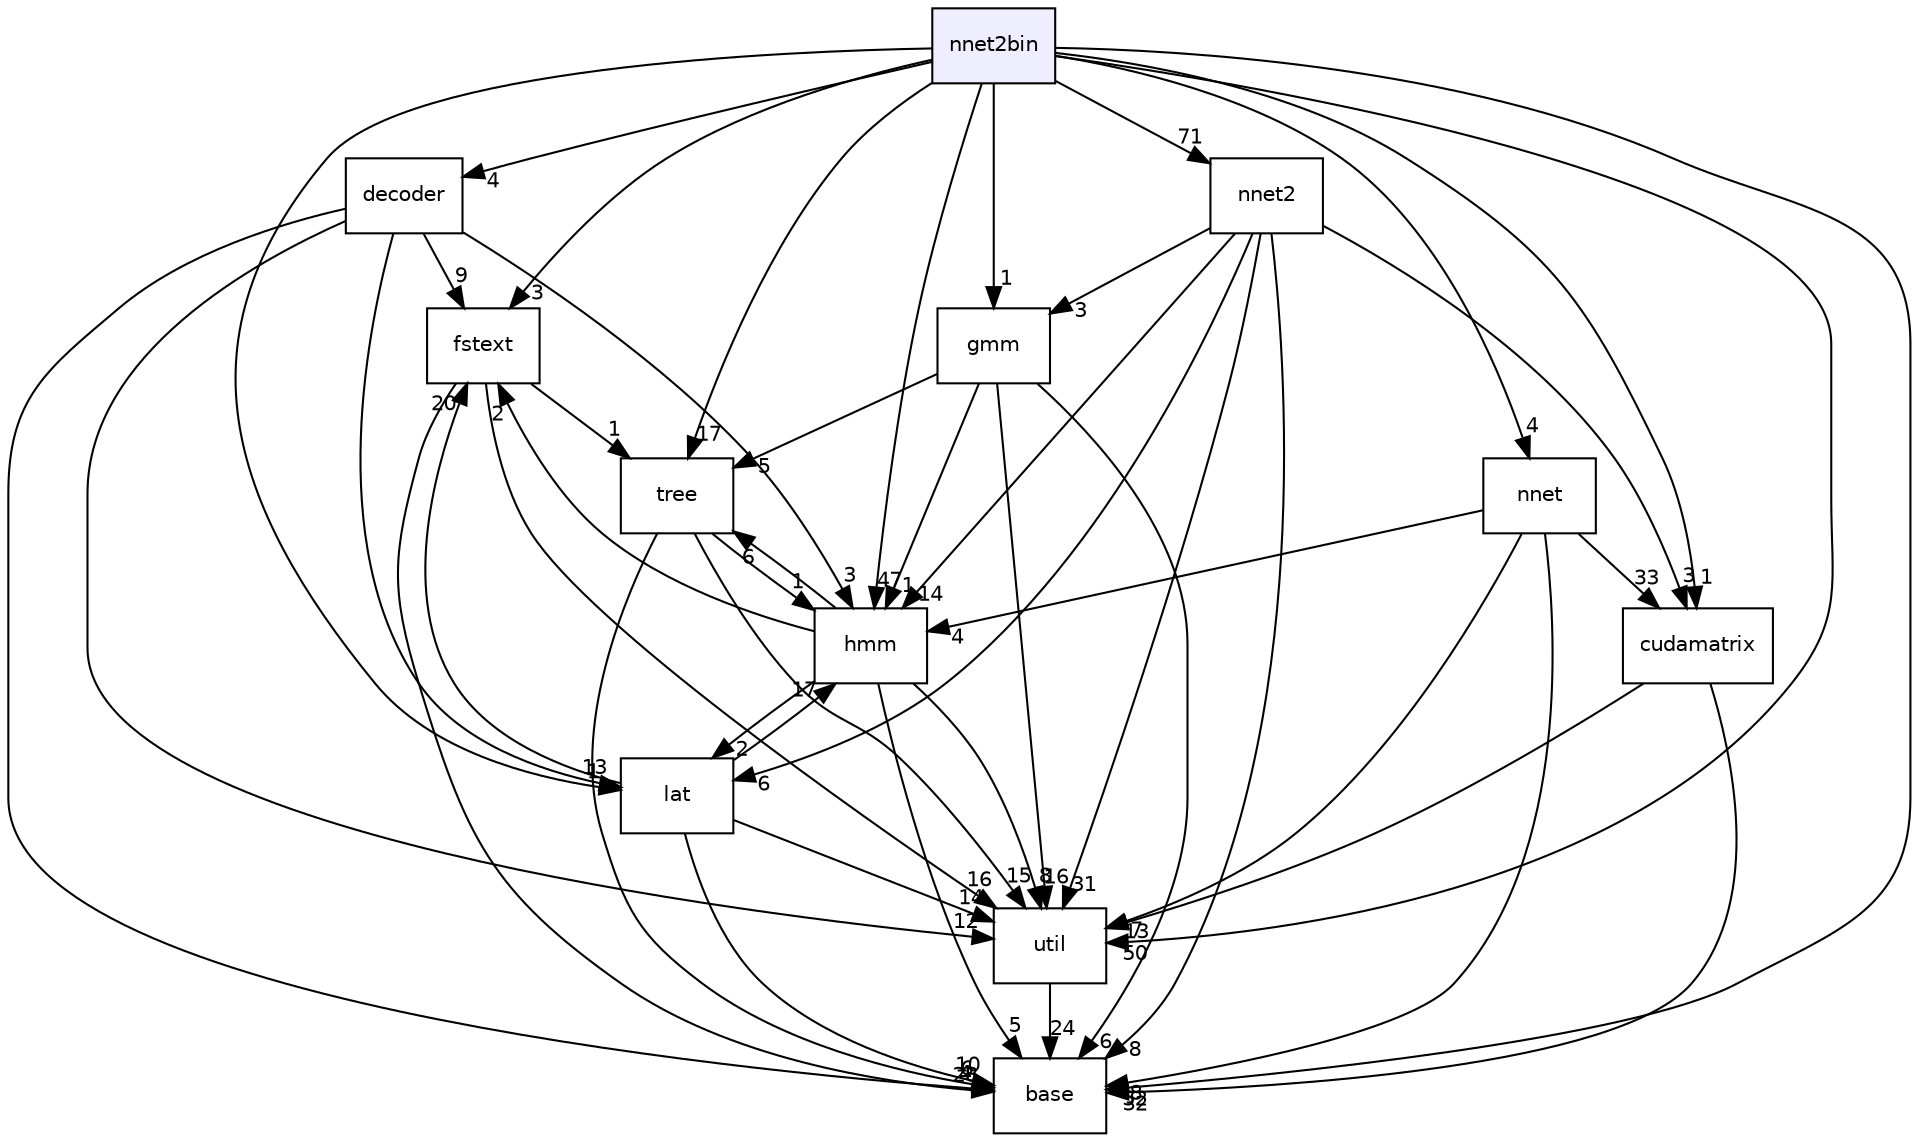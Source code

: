 digraph "nnet2bin" {
  compound=true
  node [ fontsize="10", fontname="Helvetica"];
  edge [ labelfontsize="10", labelfontname="Helvetica"];
  dir_9c33bdcea67f46716ac5d473a26e173c [shape=box, label="nnet2bin", style="filled", fillcolor="#eeeeff", pencolor="black", URL="dir_9c33bdcea67f46716ac5d473a26e173c.html"];
  dir_23ec12649285f9fabf3a6b7380226c28 [shape=box label="util" URL="dir_23ec12649285f9fabf3a6b7380226c28.html"];
  dir_20fe30135636529d1a58383957a516d7 [shape=box label="decoder" URL="dir_20fe30135636529d1a58383957a516d7.html"];
  dir_59421e7f380e574ca9527496739b16ca [shape=box label="nnet2" URL="dir_59421e7f380e574ca9527496739b16ca.html"];
  dir_cf76719d3e2650059ef58f0321a08948 [shape=box label="cudamatrix" URL="dir_cf76719d3e2650059ef58f0321a08948.html"];
  dir_70093cb3a9d1f8840af4e997fde867c3 [shape=box label="tree" URL="dir_70093cb3a9d1f8840af4e997fde867c3.html"];
  dir_4e6213e10bb3ed13420949212be73c8e [shape=box label="nnet" URL="dir_4e6213e10bb3ed13420949212be73c8e.html"];
  dir_e914ee4d4a44400f1fdb170cb4ead18a [shape=box label="base" URL="dir_e914ee4d4a44400f1fdb170cb4ead18a.html"];
  dir_6cbce3d69cab97132708c49b9176b34a [shape=box label="fstext" URL="dir_6cbce3d69cab97132708c49b9176b34a.html"];
  dir_1150ab87bf3833b7161cf56b3aed78f9 [shape=box label="hmm" URL="dir_1150ab87bf3833b7161cf56b3aed78f9.html"];
  dir_7e97d1a94d673bcef7e70506205b8a83 [shape=box label="lat" URL="dir_7e97d1a94d673bcef7e70506205b8a83.html"];
  dir_411f61cd8229061a5d69eb0617560b44 [shape=box label="gmm" URL="dir_411f61cd8229061a5d69eb0617560b44.html"];
  dir_23ec12649285f9fabf3a6b7380226c28->dir_e914ee4d4a44400f1fdb170cb4ead18a [headlabel="24", labeldistance=1.5 headhref="dir_000034_000000.html"];
  dir_20fe30135636529d1a58383957a516d7->dir_23ec12649285f9fabf3a6b7380226c28 [headlabel="12", labeldistance=1.5 headhref="dir_000003_000034.html"];
  dir_20fe30135636529d1a58383957a516d7->dir_e914ee4d4a44400f1fdb170cb4ead18a [headlabel="4", labeldistance=1.5 headhref="dir_000003_000000.html"];
  dir_20fe30135636529d1a58383957a516d7->dir_6cbce3d69cab97132708c49b9176b34a [headlabel="9", labeldistance=1.5 headhref="dir_000003_000008.html"];
  dir_20fe30135636529d1a58383957a516d7->dir_1150ab87bf3833b7161cf56b3aed78f9 [headlabel="3", labeldistance=1.5 headhref="dir_000003_000011.html"];
  dir_20fe30135636529d1a58383957a516d7->dir_7e97d1a94d673bcef7e70506205b8a83 [headlabel="13", labeldistance=1.5 headhref="dir_000003_000020.html"];
  dir_9c33bdcea67f46716ac5d473a26e173c->dir_23ec12649285f9fabf3a6b7380226c28 [headlabel="50", labeldistance=1.5 headhref="dir_000027_000034.html"];
  dir_9c33bdcea67f46716ac5d473a26e173c->dir_20fe30135636529d1a58383957a516d7 [headlabel="4", labeldistance=1.5 headhref="dir_000027_000003.html"];
  dir_9c33bdcea67f46716ac5d473a26e173c->dir_59421e7f380e574ca9527496739b16ca [headlabel="71", labeldistance=1.5 headhref="dir_000027_000025.html"];
  dir_9c33bdcea67f46716ac5d473a26e173c->dir_cf76719d3e2650059ef58f0321a08948 [headlabel="1", labeldistance=1.5 headhref="dir_000027_000002.html"];
  dir_9c33bdcea67f46716ac5d473a26e173c->dir_70093cb3a9d1f8840af4e997fde867c3 [headlabel="17", labeldistance=1.5 headhref="dir_000027_000033.html"];
  dir_9c33bdcea67f46716ac5d473a26e173c->dir_4e6213e10bb3ed13420949212be73c8e [headlabel="4", labeldistance=1.5 headhref="dir_000027_000024.html"];
  dir_9c33bdcea67f46716ac5d473a26e173c->dir_e914ee4d4a44400f1fdb170cb4ead18a [headlabel="52", labeldistance=1.5 headhref="dir_000027_000000.html"];
  dir_9c33bdcea67f46716ac5d473a26e173c->dir_6cbce3d69cab97132708c49b9176b34a [headlabel="3", labeldistance=1.5 headhref="dir_000027_000008.html"];
  dir_9c33bdcea67f46716ac5d473a26e173c->dir_1150ab87bf3833b7161cf56b3aed78f9 [headlabel="47", labeldistance=1.5 headhref="dir_000027_000011.html"];
  dir_9c33bdcea67f46716ac5d473a26e173c->dir_7e97d1a94d673bcef7e70506205b8a83 [headlabel="1", labeldistance=1.5 headhref="dir_000027_000020.html"];
  dir_9c33bdcea67f46716ac5d473a26e173c->dir_411f61cd8229061a5d69eb0617560b44 [headlabel="1", labeldistance=1.5 headhref="dir_000027_000009.html"];
  dir_59421e7f380e574ca9527496739b16ca->dir_23ec12649285f9fabf3a6b7380226c28 [headlabel="31", labeldistance=1.5 headhref="dir_000025_000034.html"];
  dir_59421e7f380e574ca9527496739b16ca->dir_cf76719d3e2650059ef58f0321a08948 [headlabel="3", labeldistance=1.5 headhref="dir_000025_000002.html"];
  dir_59421e7f380e574ca9527496739b16ca->dir_e914ee4d4a44400f1fdb170cb4ead18a [headlabel="8", labeldistance=1.5 headhref="dir_000025_000000.html"];
  dir_59421e7f380e574ca9527496739b16ca->dir_1150ab87bf3833b7161cf56b3aed78f9 [headlabel="14", labeldistance=1.5 headhref="dir_000025_000011.html"];
  dir_59421e7f380e574ca9527496739b16ca->dir_7e97d1a94d673bcef7e70506205b8a83 [headlabel="6", labeldistance=1.5 headhref="dir_000025_000020.html"];
  dir_59421e7f380e574ca9527496739b16ca->dir_411f61cd8229061a5d69eb0617560b44 [headlabel="3", labeldistance=1.5 headhref="dir_000025_000009.html"];
  dir_cf76719d3e2650059ef58f0321a08948->dir_23ec12649285f9fabf3a6b7380226c28 [headlabel="13", labeldistance=1.5 headhref="dir_000002_000034.html"];
  dir_cf76719d3e2650059ef58f0321a08948->dir_e914ee4d4a44400f1fdb170cb4ead18a [headlabel="32", labeldistance=1.5 headhref="dir_000002_000000.html"];
  dir_70093cb3a9d1f8840af4e997fde867c3->dir_23ec12649285f9fabf3a6b7380226c28 [headlabel="15", labeldistance=1.5 headhref="dir_000033_000034.html"];
  dir_70093cb3a9d1f8840af4e997fde867c3->dir_e914ee4d4a44400f1fdb170cb4ead18a [headlabel="6", labeldistance=1.5 headhref="dir_000033_000000.html"];
  dir_70093cb3a9d1f8840af4e997fde867c3->dir_1150ab87bf3833b7161cf56b3aed78f9 [headlabel="1", labeldistance=1.5 headhref="dir_000033_000011.html"];
  dir_4e6213e10bb3ed13420949212be73c8e->dir_23ec12649285f9fabf3a6b7380226c28 [headlabel="7", labeldistance=1.5 headhref="dir_000024_000034.html"];
  dir_4e6213e10bb3ed13420949212be73c8e->dir_cf76719d3e2650059ef58f0321a08948 [headlabel="33", labeldistance=1.5 headhref="dir_000024_000002.html"];
  dir_4e6213e10bb3ed13420949212be73c8e->dir_e914ee4d4a44400f1fdb170cb4ead18a [headlabel="8", labeldistance=1.5 headhref="dir_000024_000000.html"];
  dir_4e6213e10bb3ed13420949212be73c8e->dir_1150ab87bf3833b7161cf56b3aed78f9 [headlabel="4", labeldistance=1.5 headhref="dir_000024_000011.html"];
  dir_6cbce3d69cab97132708c49b9176b34a->dir_23ec12649285f9fabf3a6b7380226c28 [headlabel="16", labeldistance=1.5 headhref="dir_000008_000034.html"];
  dir_6cbce3d69cab97132708c49b9176b34a->dir_70093cb3a9d1f8840af4e997fde867c3 [headlabel="1", labeldistance=1.5 headhref="dir_000008_000033.html"];
  dir_6cbce3d69cab97132708c49b9176b34a->dir_e914ee4d4a44400f1fdb170cb4ead18a [headlabel="28", labeldistance=1.5 headhref="dir_000008_000000.html"];
  dir_1150ab87bf3833b7161cf56b3aed78f9->dir_23ec12649285f9fabf3a6b7380226c28 [headlabel="8", labeldistance=1.5 headhref="dir_000011_000034.html"];
  dir_1150ab87bf3833b7161cf56b3aed78f9->dir_70093cb3a9d1f8840af4e997fde867c3 [headlabel="6", labeldistance=1.5 headhref="dir_000011_000033.html"];
  dir_1150ab87bf3833b7161cf56b3aed78f9->dir_e914ee4d4a44400f1fdb170cb4ead18a [headlabel="5", labeldistance=1.5 headhref="dir_000011_000000.html"];
  dir_1150ab87bf3833b7161cf56b3aed78f9->dir_6cbce3d69cab97132708c49b9176b34a [headlabel="2", labeldistance=1.5 headhref="dir_000011_000008.html"];
  dir_1150ab87bf3833b7161cf56b3aed78f9->dir_7e97d1a94d673bcef7e70506205b8a83 [headlabel="2", labeldistance=1.5 headhref="dir_000011_000020.html"];
  dir_7e97d1a94d673bcef7e70506205b8a83->dir_23ec12649285f9fabf3a6b7380226c28 [headlabel="14", labeldistance=1.5 headhref="dir_000020_000034.html"];
  dir_7e97d1a94d673bcef7e70506205b8a83->dir_e914ee4d4a44400f1fdb170cb4ead18a [headlabel="10", labeldistance=1.5 headhref="dir_000020_000000.html"];
  dir_7e97d1a94d673bcef7e70506205b8a83->dir_6cbce3d69cab97132708c49b9176b34a [headlabel="20", labeldistance=1.5 headhref="dir_000020_000008.html"];
  dir_7e97d1a94d673bcef7e70506205b8a83->dir_1150ab87bf3833b7161cf56b3aed78f9 [headlabel="17", labeldistance=1.5 headhref="dir_000020_000011.html"];
  dir_411f61cd8229061a5d69eb0617560b44->dir_23ec12649285f9fabf3a6b7380226c28 [headlabel="16", labeldistance=1.5 headhref="dir_000009_000034.html"];
  dir_411f61cd8229061a5d69eb0617560b44->dir_70093cb3a9d1f8840af4e997fde867c3 [headlabel="5", labeldistance=1.5 headhref="dir_000009_000033.html"];
  dir_411f61cd8229061a5d69eb0617560b44->dir_e914ee4d4a44400f1fdb170cb4ead18a [headlabel="6", labeldistance=1.5 headhref="dir_000009_000000.html"];
  dir_411f61cd8229061a5d69eb0617560b44->dir_1150ab87bf3833b7161cf56b3aed78f9 [headlabel="1", labeldistance=1.5 headhref="dir_000009_000011.html"];
}
